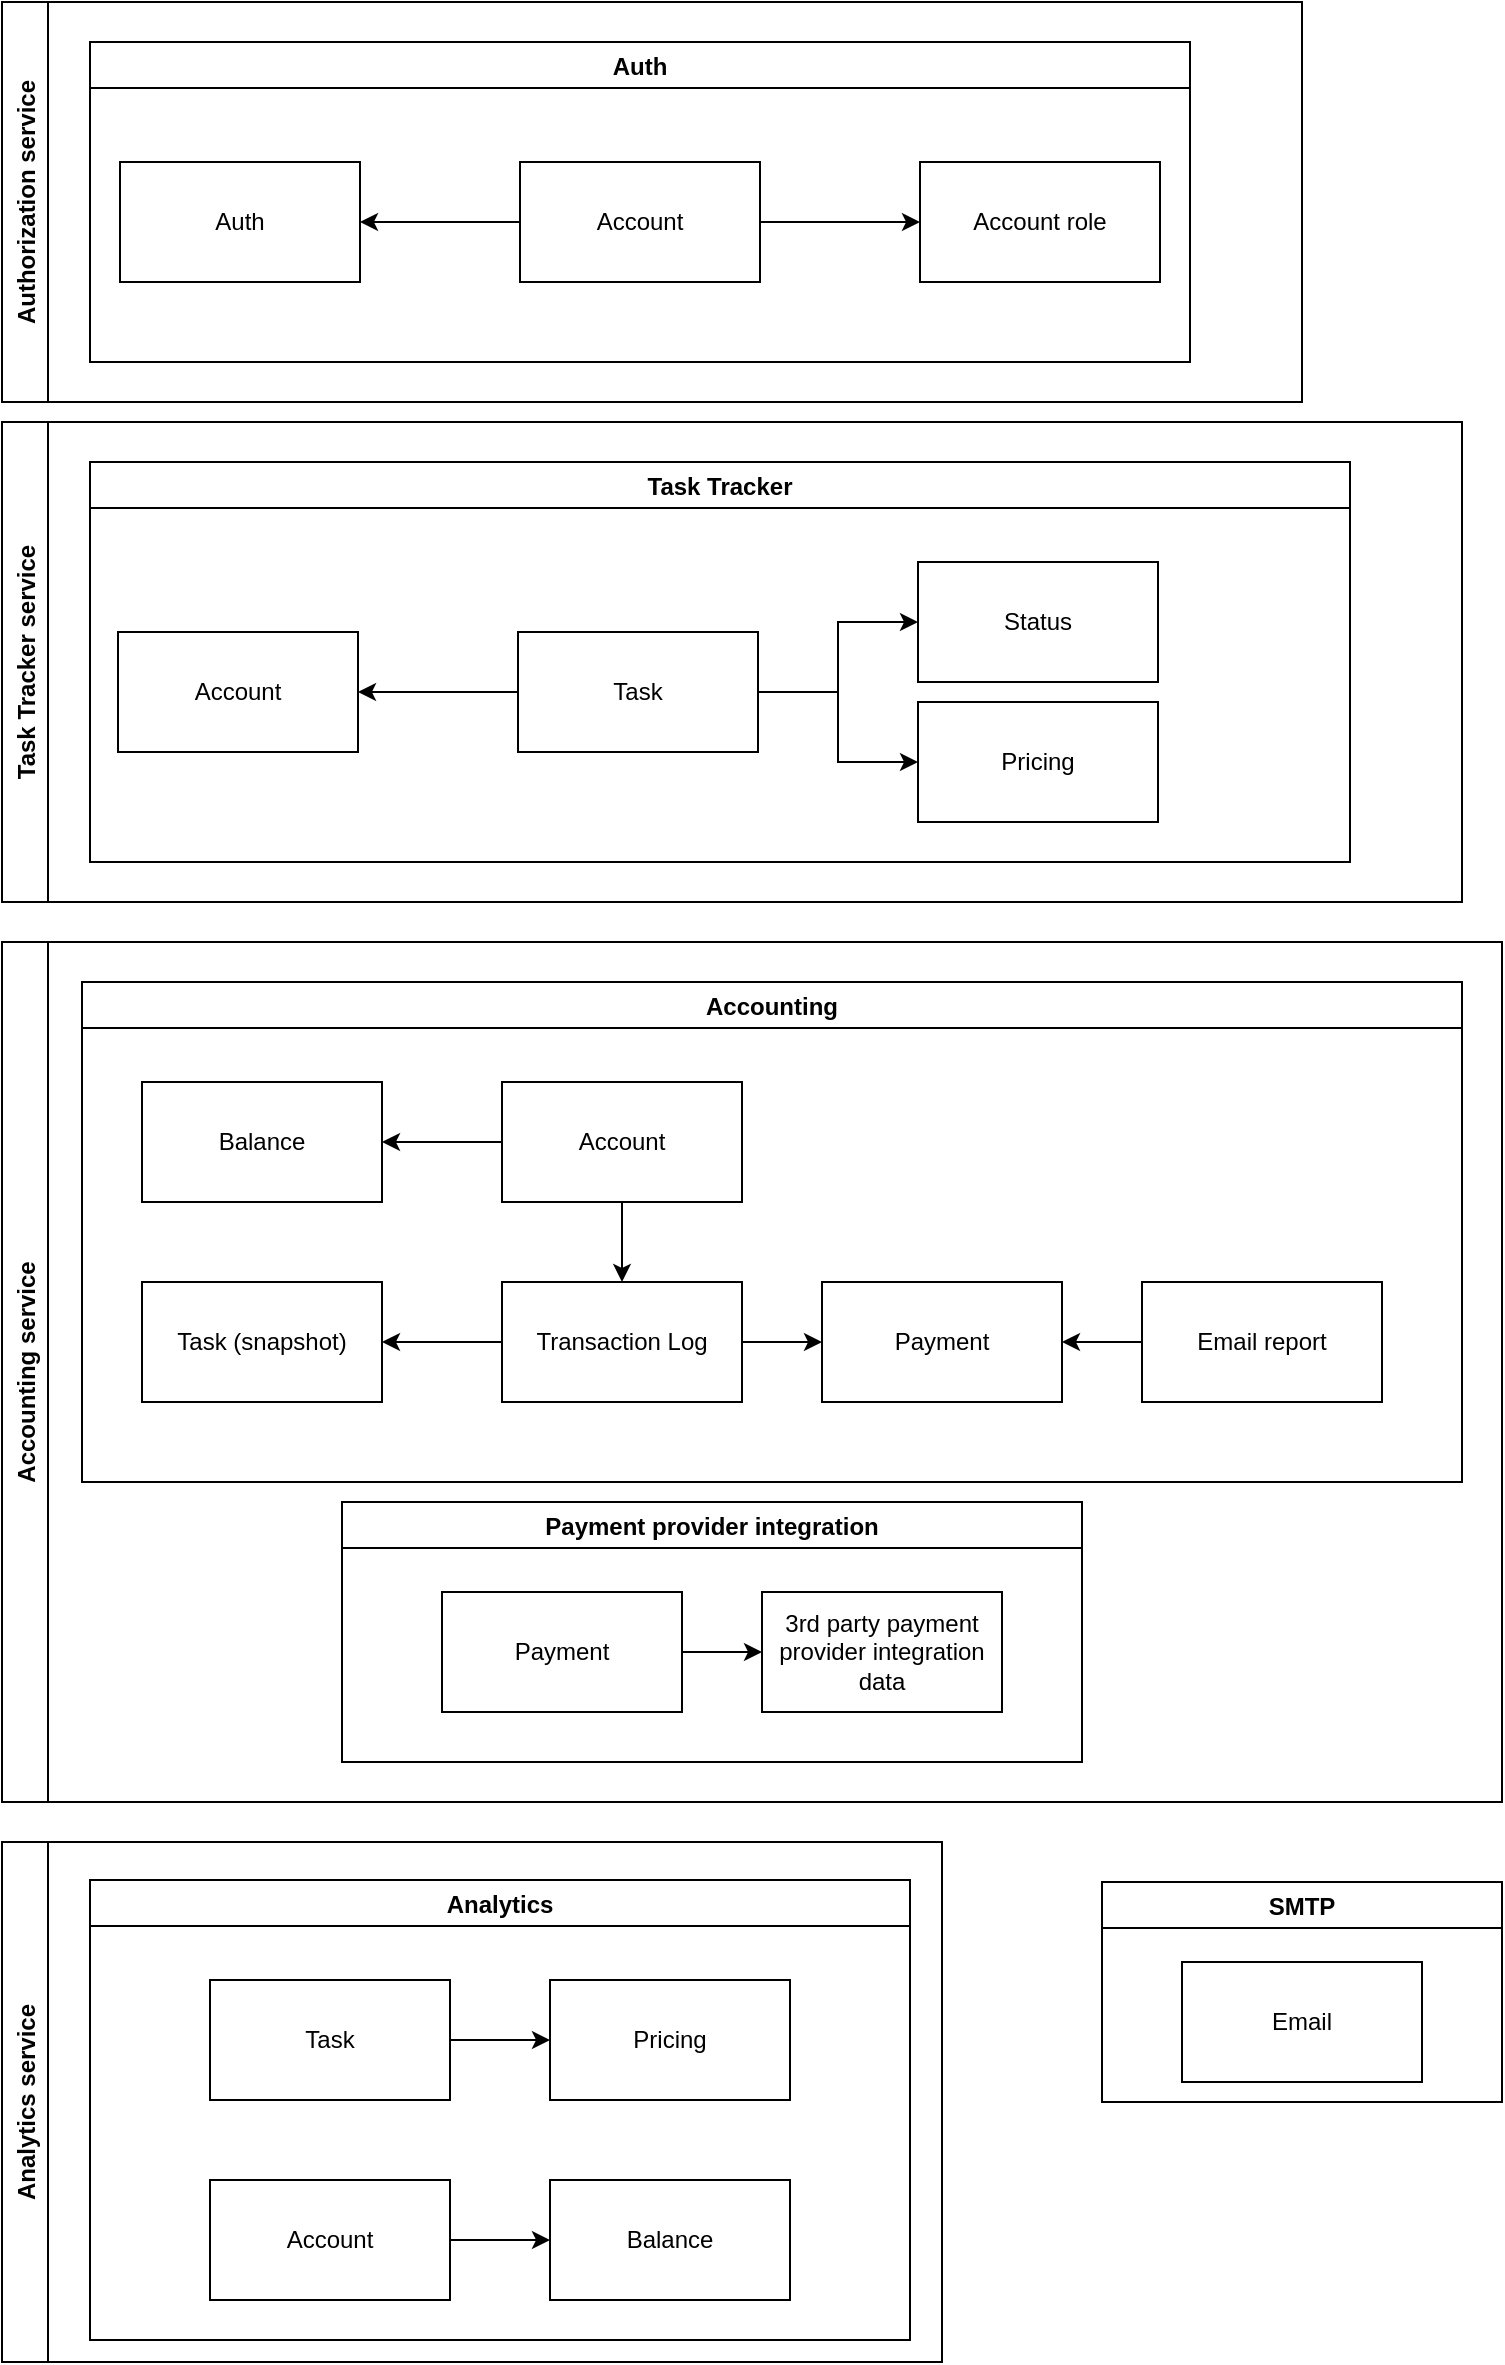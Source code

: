 <mxfile>
    <diagram id="uCNuLNM1Efd8NcDHN-lh" name="Page-1">
        <mxGraphModel dx="1481" dy="1129" grid="1" gridSize="10" guides="1" tooltips="1" connect="1" arrows="1" fold="1" page="1" pageScale="1" pageWidth="827" pageHeight="1169" math="0" shadow="0">
            <root>
                <mxCell id="0"/>
                <mxCell id="1" parent="0"/>
                <mxCell id="90" value="SMTP" style="swimlane;" vertex="1" parent="1">
                    <mxGeometry x="560" y="940" width="200" height="110" as="geometry"/>
                </mxCell>
                <mxCell id="77" value="Email" style="rounded=0;whiteSpace=wrap;html=1;" vertex="1" parent="90">
                    <mxGeometry x="40" y="40" width="120" height="60" as="geometry"/>
                </mxCell>
                <mxCell id="97" value="Authorization service" style="swimlane;horizontal=0;" vertex="1" parent="1">
                    <mxGeometry x="10" width="650" height="200" as="geometry"/>
                </mxCell>
                <mxCell id="92" value="Auth" style="swimlane;" vertex="1" parent="97">
                    <mxGeometry x="44" y="20" width="550" height="160" as="geometry"/>
                </mxCell>
                <mxCell id="28" value="Account" style="rounded=0;whiteSpace=wrap;html=1;" vertex="1" parent="92">
                    <mxGeometry x="215" y="60" width="120" height="60" as="geometry"/>
                </mxCell>
                <mxCell id="29" value="Auth" style="rounded=0;whiteSpace=wrap;html=1;" vertex="1" parent="92">
                    <mxGeometry x="15" y="60" width="120" height="60" as="geometry"/>
                </mxCell>
                <mxCell id="30" value="" style="edgeStyle=orthogonalEdgeStyle;rounded=0;orthogonalLoop=1;jettySize=auto;html=1;" edge="1" parent="92" source="28" target="29">
                    <mxGeometry relative="1" as="geometry"/>
                </mxCell>
                <mxCell id="31" value="Account role" style="rounded=0;whiteSpace=wrap;html=1;" vertex="1" parent="92">
                    <mxGeometry x="415" y="60" width="120" height="60" as="geometry"/>
                </mxCell>
                <mxCell id="32" value="" style="edgeStyle=orthogonalEdgeStyle;rounded=0;orthogonalLoop=1;jettySize=auto;html=1;" edge="1" parent="92" source="28" target="31">
                    <mxGeometry relative="1" as="geometry"/>
                </mxCell>
                <mxCell id="98" value="Task Tracker service" style="swimlane;horizontal=0;" vertex="1" parent="1">
                    <mxGeometry x="10" y="210" width="730" height="240" as="geometry"/>
                </mxCell>
                <mxCell id="95" value="Task Tracker" style="swimlane;" vertex="1" parent="98">
                    <mxGeometry x="44" y="20" width="630" height="200" as="geometry"/>
                </mxCell>
                <mxCell id="39" value="Task" style="rounded=0;whiteSpace=wrap;html=1;" vertex="1" parent="95">
                    <mxGeometry x="214" y="85" width="120" height="60" as="geometry"/>
                </mxCell>
                <mxCell id="40" value="Pricing" style="rounded=0;whiteSpace=wrap;html=1;" vertex="1" parent="95">
                    <mxGeometry x="414" y="120" width="120" height="60" as="geometry"/>
                </mxCell>
                <mxCell id="37" value="" style="edgeStyle=orthogonalEdgeStyle;rounded=0;orthogonalLoop=1;jettySize=auto;html=1;" edge="1" parent="95" source="39" target="40">
                    <mxGeometry relative="1" as="geometry"/>
                </mxCell>
                <mxCell id="41" value="Status" style="rounded=0;whiteSpace=wrap;html=1;" vertex="1" parent="95">
                    <mxGeometry x="414" y="50" width="120" height="60" as="geometry"/>
                </mxCell>
                <mxCell id="38" value="" style="edgeStyle=orthogonalEdgeStyle;rounded=0;orthogonalLoop=1;jettySize=auto;html=1;" edge="1" parent="95" source="39" target="41">
                    <mxGeometry relative="1" as="geometry"/>
                </mxCell>
                <mxCell id="42" value="Account" style="rounded=0;whiteSpace=wrap;html=1;" vertex="1" parent="95">
                    <mxGeometry x="14" y="85" width="120" height="60" as="geometry"/>
                </mxCell>
                <mxCell id="43" value="" style="edgeStyle=orthogonalEdgeStyle;rounded=0;orthogonalLoop=1;jettySize=auto;html=1;" edge="1" parent="95" source="39" target="42">
                    <mxGeometry relative="1" as="geometry">
                        <mxPoint x="224" y="-5" as="sourcePoint"/>
                        <mxPoint x="144" y="-5" as="targetPoint"/>
                    </mxGeometry>
                </mxCell>
                <mxCell id="108" value="Accounting service" style="swimlane;horizontal=0;" vertex="1" parent="1">
                    <mxGeometry x="10" y="470" width="750" height="430" as="geometry"/>
                </mxCell>
                <mxCell id="91" value="Accounting" style="swimlane;" vertex="1" parent="108">
                    <mxGeometry x="40" y="20" width="690" height="250" as="geometry"/>
                </mxCell>
                <mxCell id="45" value="Transaction Log" style="rounded=0;whiteSpace=wrap;html=1;" vertex="1" parent="91">
                    <mxGeometry x="210" y="150" width="120" height="60" as="geometry"/>
                </mxCell>
                <mxCell id="46" value="Balance" style="rounded=0;whiteSpace=wrap;html=1;" vertex="1" parent="91">
                    <mxGeometry x="30" y="50" width="120" height="60" as="geometry"/>
                </mxCell>
                <mxCell id="47" value="Account" style="rounded=0;whiteSpace=wrap;html=1;" vertex="1" parent="91">
                    <mxGeometry x="210" y="50" width="120" height="60" as="geometry"/>
                </mxCell>
                <mxCell id="44" value="" style="edgeStyle=orthogonalEdgeStyle;rounded=0;orthogonalLoop=1;jettySize=auto;html=1;" edge="1" parent="91" source="47" target="46">
                    <mxGeometry relative="1" as="geometry"/>
                </mxCell>
                <mxCell id="50" value="" style="edgeStyle=orthogonalEdgeStyle;rounded=0;orthogonalLoop=1;jettySize=auto;html=1;" edge="1" parent="91" source="47" target="45">
                    <mxGeometry relative="1" as="geometry">
                        <mxPoint x="240" y="60" as="sourcePoint"/>
                        <mxPoint x="150" y="190" as="targetPoint"/>
                    </mxGeometry>
                </mxCell>
                <mxCell id="55" value="Payment" style="rounded=0;whiteSpace=wrap;html=1;" vertex="1" parent="91">
                    <mxGeometry x="370" y="150" width="120" height="60" as="geometry"/>
                </mxCell>
                <mxCell id="61" style="edgeStyle=orthogonalEdgeStyle;rounded=0;orthogonalLoop=1;jettySize=auto;html=1;" edge="1" parent="91" source="45" target="55">
                    <mxGeometry relative="1" as="geometry"/>
                </mxCell>
                <mxCell id="56" value="Email report" style="rounded=0;whiteSpace=wrap;html=1;" vertex="1" parent="91">
                    <mxGeometry x="530" y="150" width="120" height="60" as="geometry"/>
                </mxCell>
                <mxCell id="54" value="" style="edgeStyle=orthogonalEdgeStyle;rounded=0;orthogonalLoop=1;jettySize=auto;html=1;" edge="1" parent="91" source="56" target="55">
                    <mxGeometry relative="1" as="geometry">
                        <mxPoint x="390" y="380" as="targetPoint"/>
                    </mxGeometry>
                </mxCell>
                <mxCell id="57" value="Task (snapshot)" style="rounded=0;whiteSpace=wrap;html=1;" vertex="1" parent="91">
                    <mxGeometry x="30" y="150" width="120" height="60" as="geometry"/>
                </mxCell>
                <mxCell id="59" value="" style="edgeStyle=orthogonalEdgeStyle;rounded=0;orthogonalLoop=1;jettySize=auto;html=1;" edge="1" parent="91" source="45" target="57">
                    <mxGeometry relative="1" as="geometry">
                        <mxPoint x="150" y="80" as="sourcePoint"/>
                        <mxPoint x="280" y="160" as="targetPoint"/>
                    </mxGeometry>
                </mxCell>
                <mxCell id="87" value="Payment provider integration" style="swimlane;" vertex="1" parent="108">
                    <mxGeometry x="170" y="280" width="370" height="130" as="geometry"/>
                </mxCell>
                <mxCell id="70" value="Payment" style="rounded=0;whiteSpace=wrap;html=1;" vertex="1" parent="87">
                    <mxGeometry x="50" y="45" width="120" height="60" as="geometry"/>
                </mxCell>
                <mxCell id="72" value="3rd party payment provider integration data" style="rounded=0;whiteSpace=wrap;html=1;" vertex="1" parent="87">
                    <mxGeometry x="210" y="45" width="120" height="60" as="geometry"/>
                </mxCell>
                <mxCell id="73" value="" style="edgeStyle=orthogonalEdgeStyle;rounded=0;orthogonalLoop=1;jettySize=auto;html=1;" edge="1" parent="87" source="70" target="72">
                    <mxGeometry relative="1" as="geometry"/>
                </mxCell>
                <mxCell id="109" value="Analytics service" style="swimlane;horizontal=0;" vertex="1" parent="1">
                    <mxGeometry x="10" y="920" width="470" height="260" as="geometry"/>
                </mxCell>
                <mxCell id="86" value="Analytics" style="swimlane;" vertex="1" parent="109">
                    <mxGeometry x="44" y="19" width="410" height="230" as="geometry"/>
                </mxCell>
                <mxCell id="78" value="Account" style="rounded=0;whiteSpace=wrap;html=1;" vertex="1" parent="86">
                    <mxGeometry x="60" y="150" width="120" height="60" as="geometry"/>
                </mxCell>
                <mxCell id="79" value="Balance" style="rounded=0;whiteSpace=wrap;html=1;" vertex="1" parent="86">
                    <mxGeometry x="230" y="150" width="120" height="60" as="geometry"/>
                </mxCell>
                <mxCell id="82" style="edgeStyle=orthogonalEdgeStyle;rounded=0;orthogonalLoop=1;jettySize=auto;html=1;" edge="1" parent="86" source="78" target="79">
                    <mxGeometry relative="1" as="geometry"/>
                </mxCell>
                <mxCell id="80" value="Task" style="rounded=0;whiteSpace=wrap;html=1;" vertex="1" parent="86">
                    <mxGeometry x="60" y="50" width="120" height="60" as="geometry"/>
                </mxCell>
                <mxCell id="81" value="Pricing" style="rounded=0;whiteSpace=wrap;html=1;" vertex="1" parent="86">
                    <mxGeometry x="230" y="50" width="120" height="60" as="geometry"/>
                </mxCell>
                <mxCell id="85" style="edgeStyle=orthogonalEdgeStyle;rounded=0;orthogonalLoop=1;jettySize=auto;html=1;" edge="1" parent="86" source="80" target="81">
                    <mxGeometry relative="1" as="geometry"/>
                </mxCell>
            </root>
        </mxGraphModel>
    </diagram>
</mxfile>